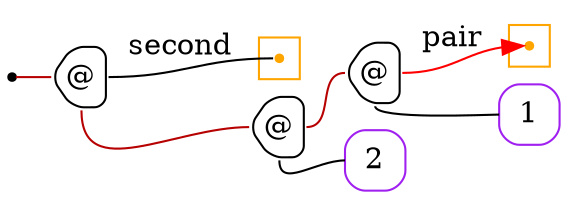 digraph G {
  rankdir=LR;
  edge[arrowhead=none,arrowtail=none];
  node[fixedsize=true,shape=circle]
  size="9.201041666666667,5.219270833333334";
  labeldistance=0;
  nodesep=.175;
  ranksep=.175;

 nd1[shape=point];
 subgraph cluster_nd99 {
   graph[style=fill,color="orange"];
   ndcluster_nd99[tooltip="nd99",orientation=90,shape=point,color="orange"];
 };
 subgraph cluster_nd44 {
   graph[style=fill,color="orange"];
   ndcluster_nd44[tooltip="nd44",orientation=90,shape=point,color="orange"];
 };
 nd17[label="@",tooltip="nd17-AppGraph",style=rounded,orientation=90,shape=house,width=.4,height=.4,color="#000000"];
 nd21[label="@",tooltip="nd21-AppGraph",style=rounded,orientation=90,shape=house,width=.4,height=.4,color="#000000"];
 nd22[label="@",tooltip="nd22-AppGraph",style=rounded,orientation=90,shape=house,width=.4,height=.4,color="#000000"];
   nd29[label="1",tooltip="nd29-ConstGraph",style=rounded,orientation=90,shape=square,width=.4,height=.4,color="purple"];
   nd36[label="2",tooltip="nd36-ConstGraph",style=rounded,orientation=90,shape=square,width=.4,height=.4,color="purple"];

  nd22->ndcluster_nd99[label="pair",tailport=e,headport=w,color=red,arrowhead=normal];
  nd22->nd29[tailport=s,headport=w];
  nd21->nd22[tailport=e,headport=w,color="#b70000",arrowhead=none,arrowtail=none];
  nd21->nd36[tailport=s,headport=w];
  nd17->ndcluster_nd44[label="second",tailport=e,headport=w];
  nd17->nd21[tailport=s,headport=w,color="#b70000",arrowhead=none,arrowtail=none];
  nd1->nd17[tailport=e,headport=w,color="#b70000",arrowhead=none,arrowtail=none];
}
